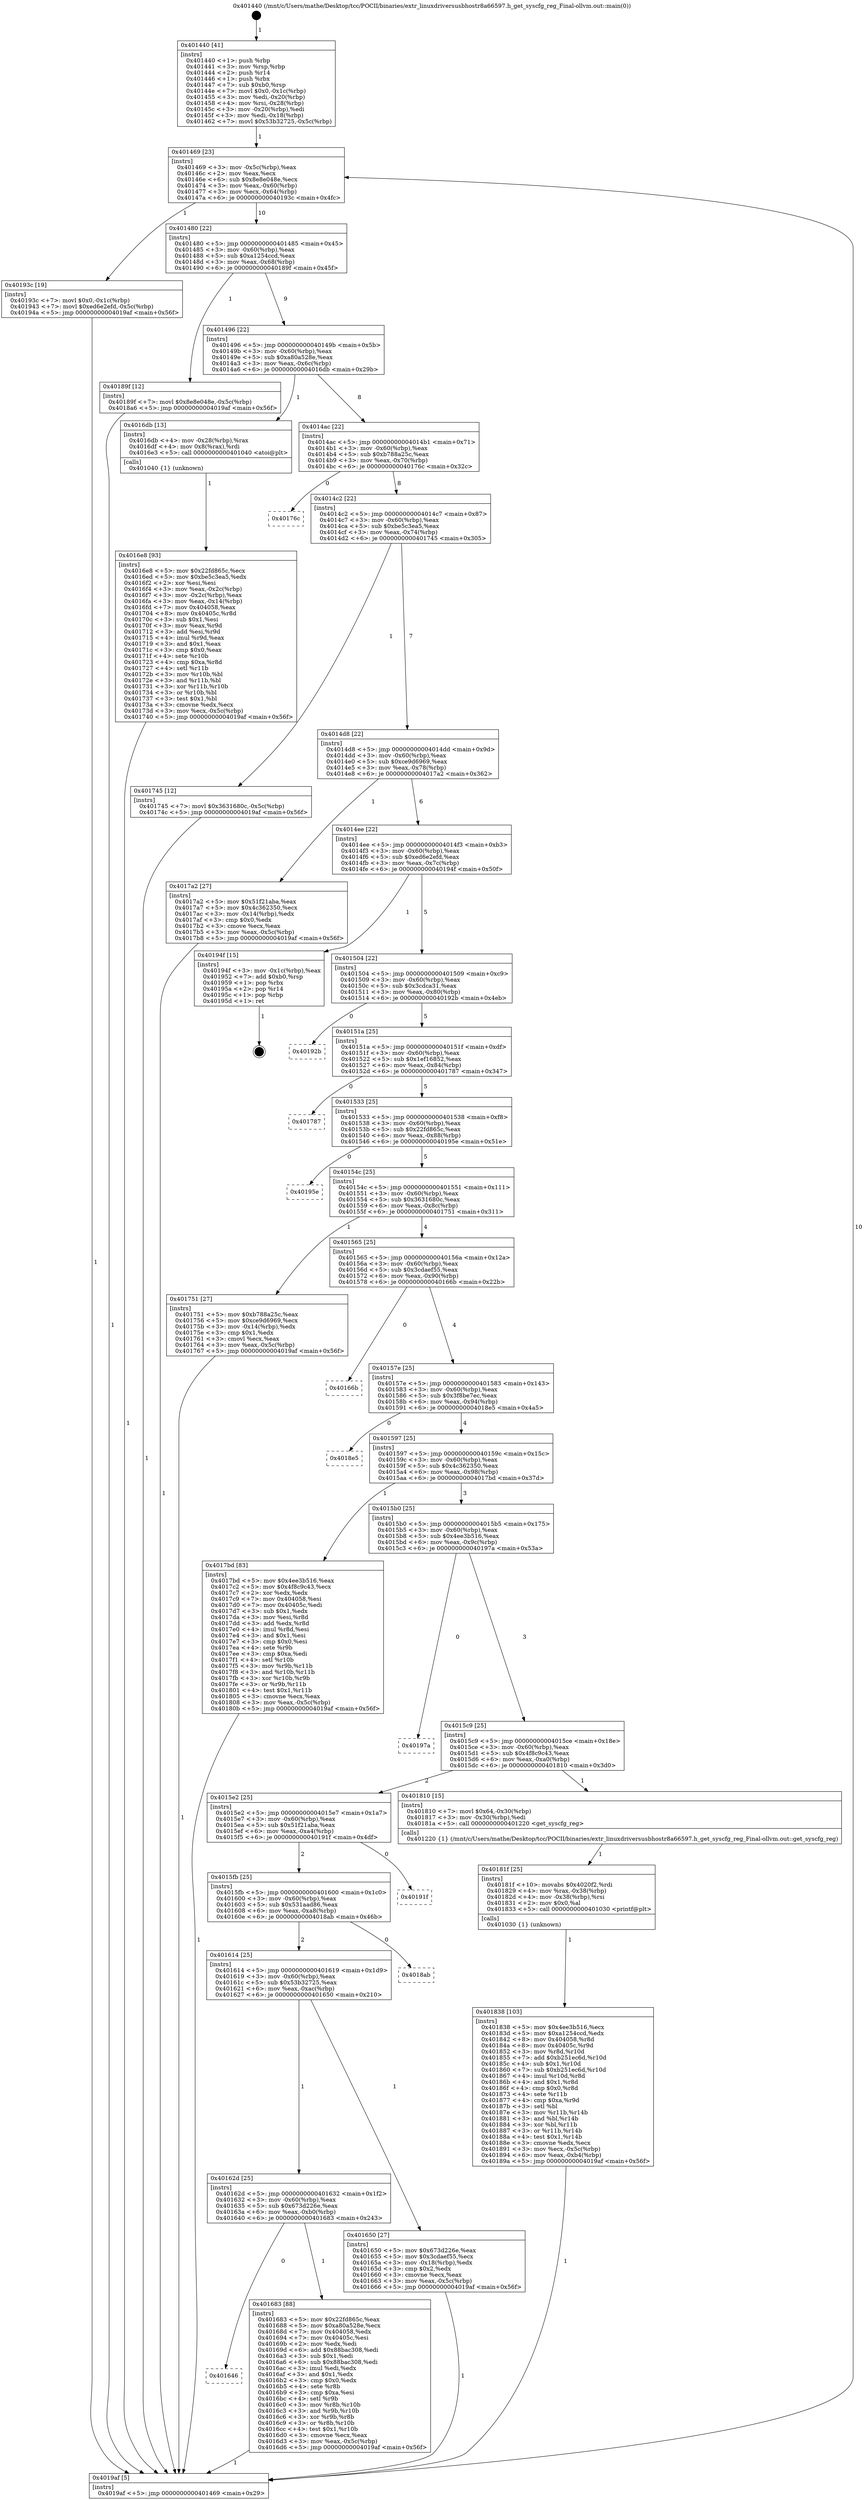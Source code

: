 digraph "0x401440" {
  label = "0x401440 (/mnt/c/Users/mathe/Desktop/tcc/POCII/binaries/extr_linuxdriversusbhostr8a66597.h_get_syscfg_reg_Final-ollvm.out::main(0))"
  labelloc = "t"
  node[shape=record]

  Entry [label="",width=0.3,height=0.3,shape=circle,fillcolor=black,style=filled]
  "0x401469" [label="{
     0x401469 [23]\l
     | [instrs]\l
     &nbsp;&nbsp;0x401469 \<+3\>: mov -0x5c(%rbp),%eax\l
     &nbsp;&nbsp;0x40146c \<+2\>: mov %eax,%ecx\l
     &nbsp;&nbsp;0x40146e \<+6\>: sub $0x8e8e048e,%ecx\l
     &nbsp;&nbsp;0x401474 \<+3\>: mov %eax,-0x60(%rbp)\l
     &nbsp;&nbsp;0x401477 \<+3\>: mov %ecx,-0x64(%rbp)\l
     &nbsp;&nbsp;0x40147a \<+6\>: je 000000000040193c \<main+0x4fc\>\l
  }"]
  "0x40193c" [label="{
     0x40193c [19]\l
     | [instrs]\l
     &nbsp;&nbsp;0x40193c \<+7\>: movl $0x0,-0x1c(%rbp)\l
     &nbsp;&nbsp;0x401943 \<+7\>: movl $0xed6e2efd,-0x5c(%rbp)\l
     &nbsp;&nbsp;0x40194a \<+5\>: jmp 00000000004019af \<main+0x56f\>\l
  }"]
  "0x401480" [label="{
     0x401480 [22]\l
     | [instrs]\l
     &nbsp;&nbsp;0x401480 \<+5\>: jmp 0000000000401485 \<main+0x45\>\l
     &nbsp;&nbsp;0x401485 \<+3\>: mov -0x60(%rbp),%eax\l
     &nbsp;&nbsp;0x401488 \<+5\>: sub $0xa1254ccd,%eax\l
     &nbsp;&nbsp;0x40148d \<+3\>: mov %eax,-0x68(%rbp)\l
     &nbsp;&nbsp;0x401490 \<+6\>: je 000000000040189f \<main+0x45f\>\l
  }"]
  Exit [label="",width=0.3,height=0.3,shape=circle,fillcolor=black,style=filled,peripheries=2]
  "0x40189f" [label="{
     0x40189f [12]\l
     | [instrs]\l
     &nbsp;&nbsp;0x40189f \<+7\>: movl $0x8e8e048e,-0x5c(%rbp)\l
     &nbsp;&nbsp;0x4018a6 \<+5\>: jmp 00000000004019af \<main+0x56f\>\l
  }"]
  "0x401496" [label="{
     0x401496 [22]\l
     | [instrs]\l
     &nbsp;&nbsp;0x401496 \<+5\>: jmp 000000000040149b \<main+0x5b\>\l
     &nbsp;&nbsp;0x40149b \<+3\>: mov -0x60(%rbp),%eax\l
     &nbsp;&nbsp;0x40149e \<+5\>: sub $0xa80a528e,%eax\l
     &nbsp;&nbsp;0x4014a3 \<+3\>: mov %eax,-0x6c(%rbp)\l
     &nbsp;&nbsp;0x4014a6 \<+6\>: je 00000000004016db \<main+0x29b\>\l
  }"]
  "0x401838" [label="{
     0x401838 [103]\l
     | [instrs]\l
     &nbsp;&nbsp;0x401838 \<+5\>: mov $0x4ee3b516,%ecx\l
     &nbsp;&nbsp;0x40183d \<+5\>: mov $0xa1254ccd,%edx\l
     &nbsp;&nbsp;0x401842 \<+8\>: mov 0x404058,%r8d\l
     &nbsp;&nbsp;0x40184a \<+8\>: mov 0x40405c,%r9d\l
     &nbsp;&nbsp;0x401852 \<+3\>: mov %r8d,%r10d\l
     &nbsp;&nbsp;0x401855 \<+7\>: add $0xb251ec6d,%r10d\l
     &nbsp;&nbsp;0x40185c \<+4\>: sub $0x1,%r10d\l
     &nbsp;&nbsp;0x401860 \<+7\>: sub $0xb251ec6d,%r10d\l
     &nbsp;&nbsp;0x401867 \<+4\>: imul %r10d,%r8d\l
     &nbsp;&nbsp;0x40186b \<+4\>: and $0x1,%r8d\l
     &nbsp;&nbsp;0x40186f \<+4\>: cmp $0x0,%r8d\l
     &nbsp;&nbsp;0x401873 \<+4\>: sete %r11b\l
     &nbsp;&nbsp;0x401877 \<+4\>: cmp $0xa,%r9d\l
     &nbsp;&nbsp;0x40187b \<+3\>: setl %bl\l
     &nbsp;&nbsp;0x40187e \<+3\>: mov %r11b,%r14b\l
     &nbsp;&nbsp;0x401881 \<+3\>: and %bl,%r14b\l
     &nbsp;&nbsp;0x401884 \<+3\>: xor %bl,%r11b\l
     &nbsp;&nbsp;0x401887 \<+3\>: or %r11b,%r14b\l
     &nbsp;&nbsp;0x40188a \<+4\>: test $0x1,%r14b\l
     &nbsp;&nbsp;0x40188e \<+3\>: cmovne %edx,%ecx\l
     &nbsp;&nbsp;0x401891 \<+3\>: mov %ecx,-0x5c(%rbp)\l
     &nbsp;&nbsp;0x401894 \<+6\>: mov %eax,-0xb4(%rbp)\l
     &nbsp;&nbsp;0x40189a \<+5\>: jmp 00000000004019af \<main+0x56f\>\l
  }"]
  "0x4016db" [label="{
     0x4016db [13]\l
     | [instrs]\l
     &nbsp;&nbsp;0x4016db \<+4\>: mov -0x28(%rbp),%rax\l
     &nbsp;&nbsp;0x4016df \<+4\>: mov 0x8(%rax),%rdi\l
     &nbsp;&nbsp;0x4016e3 \<+5\>: call 0000000000401040 \<atoi@plt\>\l
     | [calls]\l
     &nbsp;&nbsp;0x401040 \{1\} (unknown)\l
  }"]
  "0x4014ac" [label="{
     0x4014ac [22]\l
     | [instrs]\l
     &nbsp;&nbsp;0x4014ac \<+5\>: jmp 00000000004014b1 \<main+0x71\>\l
     &nbsp;&nbsp;0x4014b1 \<+3\>: mov -0x60(%rbp),%eax\l
     &nbsp;&nbsp;0x4014b4 \<+5\>: sub $0xb788a25c,%eax\l
     &nbsp;&nbsp;0x4014b9 \<+3\>: mov %eax,-0x70(%rbp)\l
     &nbsp;&nbsp;0x4014bc \<+6\>: je 000000000040176c \<main+0x32c\>\l
  }"]
  "0x40181f" [label="{
     0x40181f [25]\l
     | [instrs]\l
     &nbsp;&nbsp;0x40181f \<+10\>: movabs $0x4020f2,%rdi\l
     &nbsp;&nbsp;0x401829 \<+4\>: mov %rax,-0x38(%rbp)\l
     &nbsp;&nbsp;0x40182d \<+4\>: mov -0x38(%rbp),%rsi\l
     &nbsp;&nbsp;0x401831 \<+2\>: mov $0x0,%al\l
     &nbsp;&nbsp;0x401833 \<+5\>: call 0000000000401030 \<printf@plt\>\l
     | [calls]\l
     &nbsp;&nbsp;0x401030 \{1\} (unknown)\l
  }"]
  "0x40176c" [label="{
     0x40176c\l
  }", style=dashed]
  "0x4014c2" [label="{
     0x4014c2 [22]\l
     | [instrs]\l
     &nbsp;&nbsp;0x4014c2 \<+5\>: jmp 00000000004014c7 \<main+0x87\>\l
     &nbsp;&nbsp;0x4014c7 \<+3\>: mov -0x60(%rbp),%eax\l
     &nbsp;&nbsp;0x4014ca \<+5\>: sub $0xbe5c3ea5,%eax\l
     &nbsp;&nbsp;0x4014cf \<+3\>: mov %eax,-0x74(%rbp)\l
     &nbsp;&nbsp;0x4014d2 \<+6\>: je 0000000000401745 \<main+0x305\>\l
  }"]
  "0x4016e8" [label="{
     0x4016e8 [93]\l
     | [instrs]\l
     &nbsp;&nbsp;0x4016e8 \<+5\>: mov $0x22fd865c,%ecx\l
     &nbsp;&nbsp;0x4016ed \<+5\>: mov $0xbe5c3ea5,%edx\l
     &nbsp;&nbsp;0x4016f2 \<+2\>: xor %esi,%esi\l
     &nbsp;&nbsp;0x4016f4 \<+3\>: mov %eax,-0x2c(%rbp)\l
     &nbsp;&nbsp;0x4016f7 \<+3\>: mov -0x2c(%rbp),%eax\l
     &nbsp;&nbsp;0x4016fa \<+3\>: mov %eax,-0x14(%rbp)\l
     &nbsp;&nbsp;0x4016fd \<+7\>: mov 0x404058,%eax\l
     &nbsp;&nbsp;0x401704 \<+8\>: mov 0x40405c,%r8d\l
     &nbsp;&nbsp;0x40170c \<+3\>: sub $0x1,%esi\l
     &nbsp;&nbsp;0x40170f \<+3\>: mov %eax,%r9d\l
     &nbsp;&nbsp;0x401712 \<+3\>: add %esi,%r9d\l
     &nbsp;&nbsp;0x401715 \<+4\>: imul %r9d,%eax\l
     &nbsp;&nbsp;0x401719 \<+3\>: and $0x1,%eax\l
     &nbsp;&nbsp;0x40171c \<+3\>: cmp $0x0,%eax\l
     &nbsp;&nbsp;0x40171f \<+4\>: sete %r10b\l
     &nbsp;&nbsp;0x401723 \<+4\>: cmp $0xa,%r8d\l
     &nbsp;&nbsp;0x401727 \<+4\>: setl %r11b\l
     &nbsp;&nbsp;0x40172b \<+3\>: mov %r10b,%bl\l
     &nbsp;&nbsp;0x40172e \<+3\>: and %r11b,%bl\l
     &nbsp;&nbsp;0x401731 \<+3\>: xor %r11b,%r10b\l
     &nbsp;&nbsp;0x401734 \<+3\>: or %r10b,%bl\l
     &nbsp;&nbsp;0x401737 \<+3\>: test $0x1,%bl\l
     &nbsp;&nbsp;0x40173a \<+3\>: cmovne %edx,%ecx\l
     &nbsp;&nbsp;0x40173d \<+3\>: mov %ecx,-0x5c(%rbp)\l
     &nbsp;&nbsp;0x401740 \<+5\>: jmp 00000000004019af \<main+0x56f\>\l
  }"]
  "0x401745" [label="{
     0x401745 [12]\l
     | [instrs]\l
     &nbsp;&nbsp;0x401745 \<+7\>: movl $0x3631680c,-0x5c(%rbp)\l
     &nbsp;&nbsp;0x40174c \<+5\>: jmp 00000000004019af \<main+0x56f\>\l
  }"]
  "0x4014d8" [label="{
     0x4014d8 [22]\l
     | [instrs]\l
     &nbsp;&nbsp;0x4014d8 \<+5\>: jmp 00000000004014dd \<main+0x9d\>\l
     &nbsp;&nbsp;0x4014dd \<+3\>: mov -0x60(%rbp),%eax\l
     &nbsp;&nbsp;0x4014e0 \<+5\>: sub $0xce9d6969,%eax\l
     &nbsp;&nbsp;0x4014e5 \<+3\>: mov %eax,-0x78(%rbp)\l
     &nbsp;&nbsp;0x4014e8 \<+6\>: je 00000000004017a2 \<main+0x362\>\l
  }"]
  "0x401646" [label="{
     0x401646\l
  }", style=dashed]
  "0x4017a2" [label="{
     0x4017a2 [27]\l
     | [instrs]\l
     &nbsp;&nbsp;0x4017a2 \<+5\>: mov $0x51f21aba,%eax\l
     &nbsp;&nbsp;0x4017a7 \<+5\>: mov $0x4c362350,%ecx\l
     &nbsp;&nbsp;0x4017ac \<+3\>: mov -0x14(%rbp),%edx\l
     &nbsp;&nbsp;0x4017af \<+3\>: cmp $0x0,%edx\l
     &nbsp;&nbsp;0x4017b2 \<+3\>: cmove %ecx,%eax\l
     &nbsp;&nbsp;0x4017b5 \<+3\>: mov %eax,-0x5c(%rbp)\l
     &nbsp;&nbsp;0x4017b8 \<+5\>: jmp 00000000004019af \<main+0x56f\>\l
  }"]
  "0x4014ee" [label="{
     0x4014ee [22]\l
     | [instrs]\l
     &nbsp;&nbsp;0x4014ee \<+5\>: jmp 00000000004014f3 \<main+0xb3\>\l
     &nbsp;&nbsp;0x4014f3 \<+3\>: mov -0x60(%rbp),%eax\l
     &nbsp;&nbsp;0x4014f6 \<+5\>: sub $0xed6e2efd,%eax\l
     &nbsp;&nbsp;0x4014fb \<+3\>: mov %eax,-0x7c(%rbp)\l
     &nbsp;&nbsp;0x4014fe \<+6\>: je 000000000040194f \<main+0x50f\>\l
  }"]
  "0x401683" [label="{
     0x401683 [88]\l
     | [instrs]\l
     &nbsp;&nbsp;0x401683 \<+5\>: mov $0x22fd865c,%eax\l
     &nbsp;&nbsp;0x401688 \<+5\>: mov $0xa80a528e,%ecx\l
     &nbsp;&nbsp;0x40168d \<+7\>: mov 0x404058,%edx\l
     &nbsp;&nbsp;0x401694 \<+7\>: mov 0x40405c,%esi\l
     &nbsp;&nbsp;0x40169b \<+2\>: mov %edx,%edi\l
     &nbsp;&nbsp;0x40169d \<+6\>: add $0x88bac308,%edi\l
     &nbsp;&nbsp;0x4016a3 \<+3\>: sub $0x1,%edi\l
     &nbsp;&nbsp;0x4016a6 \<+6\>: sub $0x88bac308,%edi\l
     &nbsp;&nbsp;0x4016ac \<+3\>: imul %edi,%edx\l
     &nbsp;&nbsp;0x4016af \<+3\>: and $0x1,%edx\l
     &nbsp;&nbsp;0x4016b2 \<+3\>: cmp $0x0,%edx\l
     &nbsp;&nbsp;0x4016b5 \<+4\>: sete %r8b\l
     &nbsp;&nbsp;0x4016b9 \<+3\>: cmp $0xa,%esi\l
     &nbsp;&nbsp;0x4016bc \<+4\>: setl %r9b\l
     &nbsp;&nbsp;0x4016c0 \<+3\>: mov %r8b,%r10b\l
     &nbsp;&nbsp;0x4016c3 \<+3\>: and %r9b,%r10b\l
     &nbsp;&nbsp;0x4016c6 \<+3\>: xor %r9b,%r8b\l
     &nbsp;&nbsp;0x4016c9 \<+3\>: or %r8b,%r10b\l
     &nbsp;&nbsp;0x4016cc \<+4\>: test $0x1,%r10b\l
     &nbsp;&nbsp;0x4016d0 \<+3\>: cmovne %ecx,%eax\l
     &nbsp;&nbsp;0x4016d3 \<+3\>: mov %eax,-0x5c(%rbp)\l
     &nbsp;&nbsp;0x4016d6 \<+5\>: jmp 00000000004019af \<main+0x56f\>\l
  }"]
  "0x40194f" [label="{
     0x40194f [15]\l
     | [instrs]\l
     &nbsp;&nbsp;0x40194f \<+3\>: mov -0x1c(%rbp),%eax\l
     &nbsp;&nbsp;0x401952 \<+7\>: add $0xb0,%rsp\l
     &nbsp;&nbsp;0x401959 \<+1\>: pop %rbx\l
     &nbsp;&nbsp;0x40195a \<+2\>: pop %r14\l
     &nbsp;&nbsp;0x40195c \<+1\>: pop %rbp\l
     &nbsp;&nbsp;0x40195d \<+1\>: ret\l
  }"]
  "0x401504" [label="{
     0x401504 [22]\l
     | [instrs]\l
     &nbsp;&nbsp;0x401504 \<+5\>: jmp 0000000000401509 \<main+0xc9\>\l
     &nbsp;&nbsp;0x401509 \<+3\>: mov -0x60(%rbp),%eax\l
     &nbsp;&nbsp;0x40150c \<+5\>: sub $0x3cdca31,%eax\l
     &nbsp;&nbsp;0x401511 \<+3\>: mov %eax,-0x80(%rbp)\l
     &nbsp;&nbsp;0x401514 \<+6\>: je 000000000040192b \<main+0x4eb\>\l
  }"]
  "0x401440" [label="{
     0x401440 [41]\l
     | [instrs]\l
     &nbsp;&nbsp;0x401440 \<+1\>: push %rbp\l
     &nbsp;&nbsp;0x401441 \<+3\>: mov %rsp,%rbp\l
     &nbsp;&nbsp;0x401444 \<+2\>: push %r14\l
     &nbsp;&nbsp;0x401446 \<+1\>: push %rbx\l
     &nbsp;&nbsp;0x401447 \<+7\>: sub $0xb0,%rsp\l
     &nbsp;&nbsp;0x40144e \<+7\>: movl $0x0,-0x1c(%rbp)\l
     &nbsp;&nbsp;0x401455 \<+3\>: mov %edi,-0x20(%rbp)\l
     &nbsp;&nbsp;0x401458 \<+4\>: mov %rsi,-0x28(%rbp)\l
     &nbsp;&nbsp;0x40145c \<+3\>: mov -0x20(%rbp),%edi\l
     &nbsp;&nbsp;0x40145f \<+3\>: mov %edi,-0x18(%rbp)\l
     &nbsp;&nbsp;0x401462 \<+7\>: movl $0x53b32725,-0x5c(%rbp)\l
  }"]
  "0x40192b" [label="{
     0x40192b\l
  }", style=dashed]
  "0x40151a" [label="{
     0x40151a [25]\l
     | [instrs]\l
     &nbsp;&nbsp;0x40151a \<+5\>: jmp 000000000040151f \<main+0xdf\>\l
     &nbsp;&nbsp;0x40151f \<+3\>: mov -0x60(%rbp),%eax\l
     &nbsp;&nbsp;0x401522 \<+5\>: sub $0x1ef16852,%eax\l
     &nbsp;&nbsp;0x401527 \<+6\>: mov %eax,-0x84(%rbp)\l
     &nbsp;&nbsp;0x40152d \<+6\>: je 0000000000401787 \<main+0x347\>\l
  }"]
  "0x4019af" [label="{
     0x4019af [5]\l
     | [instrs]\l
     &nbsp;&nbsp;0x4019af \<+5\>: jmp 0000000000401469 \<main+0x29\>\l
  }"]
  "0x401787" [label="{
     0x401787\l
  }", style=dashed]
  "0x401533" [label="{
     0x401533 [25]\l
     | [instrs]\l
     &nbsp;&nbsp;0x401533 \<+5\>: jmp 0000000000401538 \<main+0xf8\>\l
     &nbsp;&nbsp;0x401538 \<+3\>: mov -0x60(%rbp),%eax\l
     &nbsp;&nbsp;0x40153b \<+5\>: sub $0x22fd865c,%eax\l
     &nbsp;&nbsp;0x401540 \<+6\>: mov %eax,-0x88(%rbp)\l
     &nbsp;&nbsp;0x401546 \<+6\>: je 000000000040195e \<main+0x51e\>\l
  }"]
  "0x40162d" [label="{
     0x40162d [25]\l
     | [instrs]\l
     &nbsp;&nbsp;0x40162d \<+5\>: jmp 0000000000401632 \<main+0x1f2\>\l
     &nbsp;&nbsp;0x401632 \<+3\>: mov -0x60(%rbp),%eax\l
     &nbsp;&nbsp;0x401635 \<+5\>: sub $0x673d226e,%eax\l
     &nbsp;&nbsp;0x40163a \<+6\>: mov %eax,-0xb0(%rbp)\l
     &nbsp;&nbsp;0x401640 \<+6\>: je 0000000000401683 \<main+0x243\>\l
  }"]
  "0x40195e" [label="{
     0x40195e\l
  }", style=dashed]
  "0x40154c" [label="{
     0x40154c [25]\l
     | [instrs]\l
     &nbsp;&nbsp;0x40154c \<+5\>: jmp 0000000000401551 \<main+0x111\>\l
     &nbsp;&nbsp;0x401551 \<+3\>: mov -0x60(%rbp),%eax\l
     &nbsp;&nbsp;0x401554 \<+5\>: sub $0x3631680c,%eax\l
     &nbsp;&nbsp;0x401559 \<+6\>: mov %eax,-0x8c(%rbp)\l
     &nbsp;&nbsp;0x40155f \<+6\>: je 0000000000401751 \<main+0x311\>\l
  }"]
  "0x401650" [label="{
     0x401650 [27]\l
     | [instrs]\l
     &nbsp;&nbsp;0x401650 \<+5\>: mov $0x673d226e,%eax\l
     &nbsp;&nbsp;0x401655 \<+5\>: mov $0x3cdaef55,%ecx\l
     &nbsp;&nbsp;0x40165a \<+3\>: mov -0x18(%rbp),%edx\l
     &nbsp;&nbsp;0x40165d \<+3\>: cmp $0x2,%edx\l
     &nbsp;&nbsp;0x401660 \<+3\>: cmovne %ecx,%eax\l
     &nbsp;&nbsp;0x401663 \<+3\>: mov %eax,-0x5c(%rbp)\l
     &nbsp;&nbsp;0x401666 \<+5\>: jmp 00000000004019af \<main+0x56f\>\l
  }"]
  "0x401751" [label="{
     0x401751 [27]\l
     | [instrs]\l
     &nbsp;&nbsp;0x401751 \<+5\>: mov $0xb788a25c,%eax\l
     &nbsp;&nbsp;0x401756 \<+5\>: mov $0xce9d6969,%ecx\l
     &nbsp;&nbsp;0x40175b \<+3\>: mov -0x14(%rbp),%edx\l
     &nbsp;&nbsp;0x40175e \<+3\>: cmp $0x1,%edx\l
     &nbsp;&nbsp;0x401761 \<+3\>: cmovl %ecx,%eax\l
     &nbsp;&nbsp;0x401764 \<+3\>: mov %eax,-0x5c(%rbp)\l
     &nbsp;&nbsp;0x401767 \<+5\>: jmp 00000000004019af \<main+0x56f\>\l
  }"]
  "0x401565" [label="{
     0x401565 [25]\l
     | [instrs]\l
     &nbsp;&nbsp;0x401565 \<+5\>: jmp 000000000040156a \<main+0x12a\>\l
     &nbsp;&nbsp;0x40156a \<+3\>: mov -0x60(%rbp),%eax\l
     &nbsp;&nbsp;0x40156d \<+5\>: sub $0x3cdaef55,%eax\l
     &nbsp;&nbsp;0x401572 \<+6\>: mov %eax,-0x90(%rbp)\l
     &nbsp;&nbsp;0x401578 \<+6\>: je 000000000040166b \<main+0x22b\>\l
  }"]
  "0x401614" [label="{
     0x401614 [25]\l
     | [instrs]\l
     &nbsp;&nbsp;0x401614 \<+5\>: jmp 0000000000401619 \<main+0x1d9\>\l
     &nbsp;&nbsp;0x401619 \<+3\>: mov -0x60(%rbp),%eax\l
     &nbsp;&nbsp;0x40161c \<+5\>: sub $0x53b32725,%eax\l
     &nbsp;&nbsp;0x401621 \<+6\>: mov %eax,-0xac(%rbp)\l
     &nbsp;&nbsp;0x401627 \<+6\>: je 0000000000401650 \<main+0x210\>\l
  }"]
  "0x40166b" [label="{
     0x40166b\l
  }", style=dashed]
  "0x40157e" [label="{
     0x40157e [25]\l
     | [instrs]\l
     &nbsp;&nbsp;0x40157e \<+5\>: jmp 0000000000401583 \<main+0x143\>\l
     &nbsp;&nbsp;0x401583 \<+3\>: mov -0x60(%rbp),%eax\l
     &nbsp;&nbsp;0x401586 \<+5\>: sub $0x3f8be7ec,%eax\l
     &nbsp;&nbsp;0x40158b \<+6\>: mov %eax,-0x94(%rbp)\l
     &nbsp;&nbsp;0x401591 \<+6\>: je 00000000004018e5 \<main+0x4a5\>\l
  }"]
  "0x4018ab" [label="{
     0x4018ab\l
  }", style=dashed]
  "0x4018e5" [label="{
     0x4018e5\l
  }", style=dashed]
  "0x401597" [label="{
     0x401597 [25]\l
     | [instrs]\l
     &nbsp;&nbsp;0x401597 \<+5\>: jmp 000000000040159c \<main+0x15c\>\l
     &nbsp;&nbsp;0x40159c \<+3\>: mov -0x60(%rbp),%eax\l
     &nbsp;&nbsp;0x40159f \<+5\>: sub $0x4c362350,%eax\l
     &nbsp;&nbsp;0x4015a4 \<+6\>: mov %eax,-0x98(%rbp)\l
     &nbsp;&nbsp;0x4015aa \<+6\>: je 00000000004017bd \<main+0x37d\>\l
  }"]
  "0x4015fb" [label="{
     0x4015fb [25]\l
     | [instrs]\l
     &nbsp;&nbsp;0x4015fb \<+5\>: jmp 0000000000401600 \<main+0x1c0\>\l
     &nbsp;&nbsp;0x401600 \<+3\>: mov -0x60(%rbp),%eax\l
     &nbsp;&nbsp;0x401603 \<+5\>: sub $0x531aad86,%eax\l
     &nbsp;&nbsp;0x401608 \<+6\>: mov %eax,-0xa8(%rbp)\l
     &nbsp;&nbsp;0x40160e \<+6\>: je 00000000004018ab \<main+0x46b\>\l
  }"]
  "0x4017bd" [label="{
     0x4017bd [83]\l
     | [instrs]\l
     &nbsp;&nbsp;0x4017bd \<+5\>: mov $0x4ee3b516,%eax\l
     &nbsp;&nbsp;0x4017c2 \<+5\>: mov $0x4f8c9c43,%ecx\l
     &nbsp;&nbsp;0x4017c7 \<+2\>: xor %edx,%edx\l
     &nbsp;&nbsp;0x4017c9 \<+7\>: mov 0x404058,%esi\l
     &nbsp;&nbsp;0x4017d0 \<+7\>: mov 0x40405c,%edi\l
     &nbsp;&nbsp;0x4017d7 \<+3\>: sub $0x1,%edx\l
     &nbsp;&nbsp;0x4017da \<+3\>: mov %esi,%r8d\l
     &nbsp;&nbsp;0x4017dd \<+3\>: add %edx,%r8d\l
     &nbsp;&nbsp;0x4017e0 \<+4\>: imul %r8d,%esi\l
     &nbsp;&nbsp;0x4017e4 \<+3\>: and $0x1,%esi\l
     &nbsp;&nbsp;0x4017e7 \<+3\>: cmp $0x0,%esi\l
     &nbsp;&nbsp;0x4017ea \<+4\>: sete %r9b\l
     &nbsp;&nbsp;0x4017ee \<+3\>: cmp $0xa,%edi\l
     &nbsp;&nbsp;0x4017f1 \<+4\>: setl %r10b\l
     &nbsp;&nbsp;0x4017f5 \<+3\>: mov %r9b,%r11b\l
     &nbsp;&nbsp;0x4017f8 \<+3\>: and %r10b,%r11b\l
     &nbsp;&nbsp;0x4017fb \<+3\>: xor %r10b,%r9b\l
     &nbsp;&nbsp;0x4017fe \<+3\>: or %r9b,%r11b\l
     &nbsp;&nbsp;0x401801 \<+4\>: test $0x1,%r11b\l
     &nbsp;&nbsp;0x401805 \<+3\>: cmovne %ecx,%eax\l
     &nbsp;&nbsp;0x401808 \<+3\>: mov %eax,-0x5c(%rbp)\l
     &nbsp;&nbsp;0x40180b \<+5\>: jmp 00000000004019af \<main+0x56f\>\l
  }"]
  "0x4015b0" [label="{
     0x4015b0 [25]\l
     | [instrs]\l
     &nbsp;&nbsp;0x4015b0 \<+5\>: jmp 00000000004015b5 \<main+0x175\>\l
     &nbsp;&nbsp;0x4015b5 \<+3\>: mov -0x60(%rbp),%eax\l
     &nbsp;&nbsp;0x4015b8 \<+5\>: sub $0x4ee3b516,%eax\l
     &nbsp;&nbsp;0x4015bd \<+6\>: mov %eax,-0x9c(%rbp)\l
     &nbsp;&nbsp;0x4015c3 \<+6\>: je 000000000040197a \<main+0x53a\>\l
  }"]
  "0x40191f" [label="{
     0x40191f\l
  }", style=dashed]
  "0x40197a" [label="{
     0x40197a\l
  }", style=dashed]
  "0x4015c9" [label="{
     0x4015c9 [25]\l
     | [instrs]\l
     &nbsp;&nbsp;0x4015c9 \<+5\>: jmp 00000000004015ce \<main+0x18e\>\l
     &nbsp;&nbsp;0x4015ce \<+3\>: mov -0x60(%rbp),%eax\l
     &nbsp;&nbsp;0x4015d1 \<+5\>: sub $0x4f8c9c43,%eax\l
     &nbsp;&nbsp;0x4015d6 \<+6\>: mov %eax,-0xa0(%rbp)\l
     &nbsp;&nbsp;0x4015dc \<+6\>: je 0000000000401810 \<main+0x3d0\>\l
  }"]
  "0x4015e2" [label="{
     0x4015e2 [25]\l
     | [instrs]\l
     &nbsp;&nbsp;0x4015e2 \<+5\>: jmp 00000000004015e7 \<main+0x1a7\>\l
     &nbsp;&nbsp;0x4015e7 \<+3\>: mov -0x60(%rbp),%eax\l
     &nbsp;&nbsp;0x4015ea \<+5\>: sub $0x51f21aba,%eax\l
     &nbsp;&nbsp;0x4015ef \<+6\>: mov %eax,-0xa4(%rbp)\l
     &nbsp;&nbsp;0x4015f5 \<+6\>: je 000000000040191f \<main+0x4df\>\l
  }"]
  "0x401810" [label="{
     0x401810 [15]\l
     | [instrs]\l
     &nbsp;&nbsp;0x401810 \<+7\>: movl $0x64,-0x30(%rbp)\l
     &nbsp;&nbsp;0x401817 \<+3\>: mov -0x30(%rbp),%edi\l
     &nbsp;&nbsp;0x40181a \<+5\>: call 0000000000401220 \<get_syscfg_reg\>\l
     | [calls]\l
     &nbsp;&nbsp;0x401220 \{1\} (/mnt/c/Users/mathe/Desktop/tcc/POCII/binaries/extr_linuxdriversusbhostr8a66597.h_get_syscfg_reg_Final-ollvm.out::get_syscfg_reg)\l
  }"]
  Entry -> "0x401440" [label=" 1"]
  "0x401469" -> "0x40193c" [label=" 1"]
  "0x401469" -> "0x401480" [label=" 10"]
  "0x40194f" -> Exit [label=" 1"]
  "0x401480" -> "0x40189f" [label=" 1"]
  "0x401480" -> "0x401496" [label=" 9"]
  "0x40193c" -> "0x4019af" [label=" 1"]
  "0x401496" -> "0x4016db" [label=" 1"]
  "0x401496" -> "0x4014ac" [label=" 8"]
  "0x40189f" -> "0x4019af" [label=" 1"]
  "0x4014ac" -> "0x40176c" [label=" 0"]
  "0x4014ac" -> "0x4014c2" [label=" 8"]
  "0x401838" -> "0x4019af" [label=" 1"]
  "0x4014c2" -> "0x401745" [label=" 1"]
  "0x4014c2" -> "0x4014d8" [label=" 7"]
  "0x40181f" -> "0x401838" [label=" 1"]
  "0x4014d8" -> "0x4017a2" [label=" 1"]
  "0x4014d8" -> "0x4014ee" [label=" 6"]
  "0x401810" -> "0x40181f" [label=" 1"]
  "0x4014ee" -> "0x40194f" [label=" 1"]
  "0x4014ee" -> "0x401504" [label=" 5"]
  "0x4017bd" -> "0x4019af" [label=" 1"]
  "0x401504" -> "0x40192b" [label=" 0"]
  "0x401504" -> "0x40151a" [label=" 5"]
  "0x401751" -> "0x4019af" [label=" 1"]
  "0x40151a" -> "0x401787" [label=" 0"]
  "0x40151a" -> "0x401533" [label=" 5"]
  "0x401745" -> "0x4019af" [label=" 1"]
  "0x401533" -> "0x40195e" [label=" 0"]
  "0x401533" -> "0x40154c" [label=" 5"]
  "0x4016e8" -> "0x4019af" [label=" 1"]
  "0x40154c" -> "0x401751" [label=" 1"]
  "0x40154c" -> "0x401565" [label=" 4"]
  "0x4016db" -> "0x4016e8" [label=" 1"]
  "0x401565" -> "0x40166b" [label=" 0"]
  "0x401565" -> "0x40157e" [label=" 4"]
  "0x40162d" -> "0x401646" [label=" 0"]
  "0x40157e" -> "0x4018e5" [label=" 0"]
  "0x40157e" -> "0x401597" [label=" 4"]
  "0x40162d" -> "0x401683" [label=" 1"]
  "0x401597" -> "0x4017bd" [label=" 1"]
  "0x401597" -> "0x4015b0" [label=" 3"]
  "0x4019af" -> "0x401469" [label=" 10"]
  "0x4015b0" -> "0x40197a" [label=" 0"]
  "0x4015b0" -> "0x4015c9" [label=" 3"]
  "0x401440" -> "0x401469" [label=" 1"]
  "0x4015c9" -> "0x401810" [label=" 1"]
  "0x4015c9" -> "0x4015e2" [label=" 2"]
  "0x401650" -> "0x4019af" [label=" 1"]
  "0x4015e2" -> "0x40191f" [label=" 0"]
  "0x4015e2" -> "0x4015fb" [label=" 2"]
  "0x4017a2" -> "0x4019af" [label=" 1"]
  "0x4015fb" -> "0x4018ab" [label=" 0"]
  "0x4015fb" -> "0x401614" [label=" 2"]
  "0x401683" -> "0x4019af" [label=" 1"]
  "0x401614" -> "0x401650" [label=" 1"]
  "0x401614" -> "0x40162d" [label=" 1"]
}
